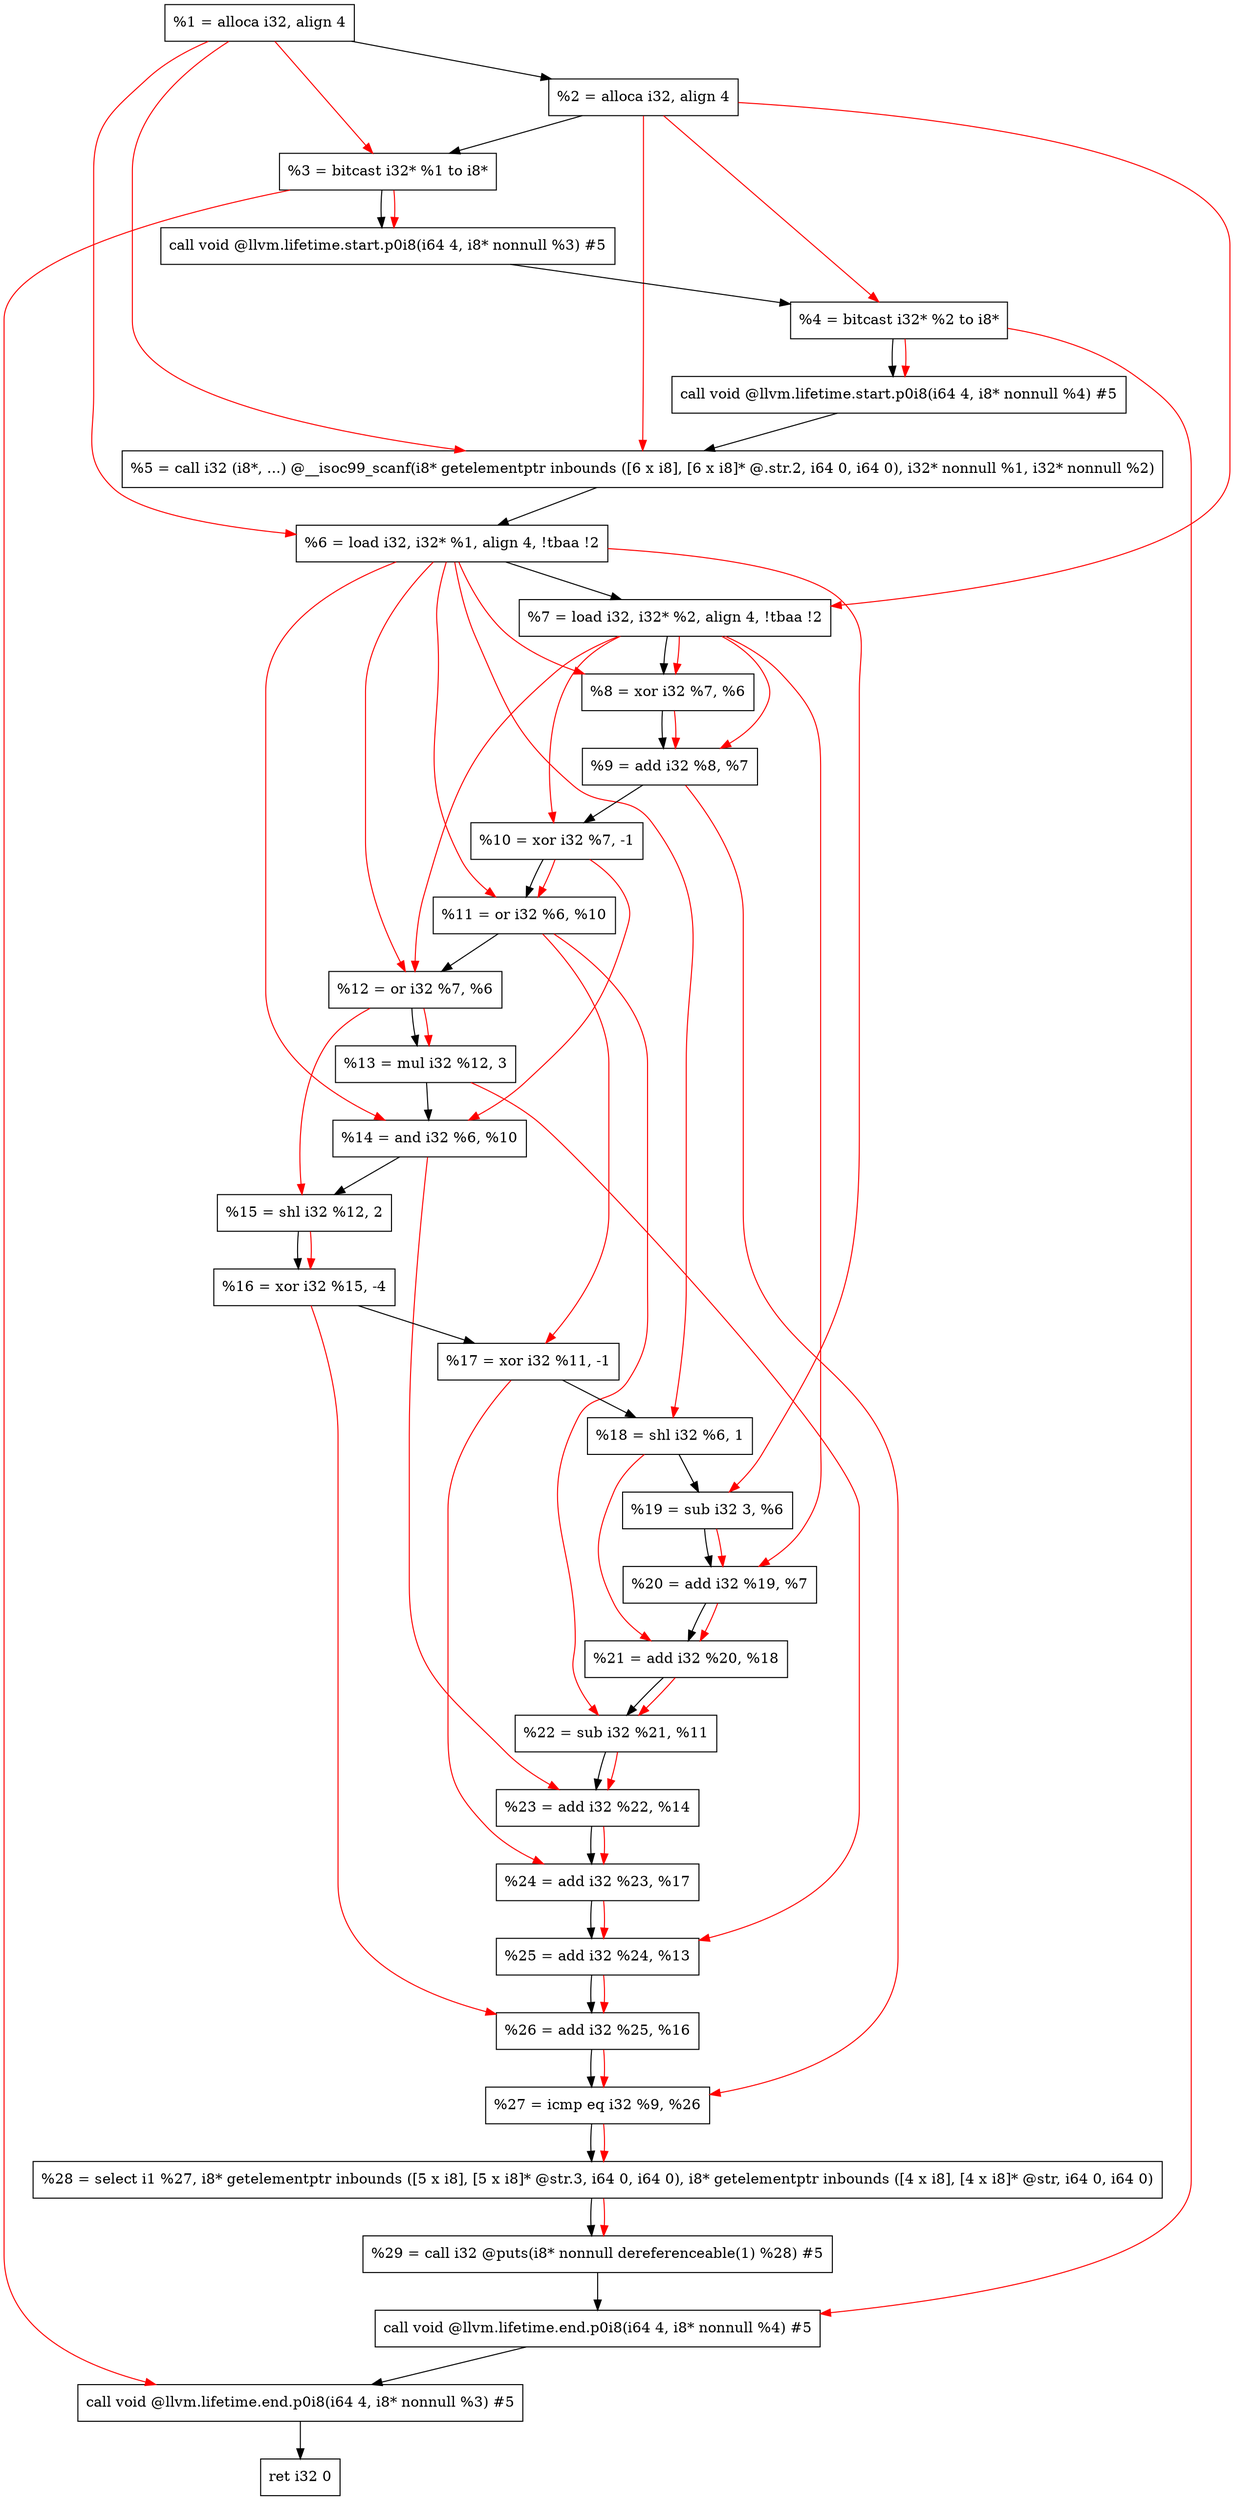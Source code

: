 digraph "DFG for'main' function" {
	Node0x2325b28[shape=record, label="  %1 = alloca i32, align 4"];
	Node0x2325ba8[shape=record, label="  %2 = alloca i32, align 4"];
	Node0x2325c38[shape=record, label="  %3 = bitcast i32* %1 to i8*"];
	Node0x2326098[shape=record, label="  call void @llvm.lifetime.start.p0i8(i64 4, i8* nonnull %3) #5"];
	Node0x2326178[shape=record, label="  %4 = bitcast i32* %2 to i8*"];
	Node0x2326298[shape=record, label="  call void @llvm.lifetime.start.p0i8(i64 4, i8* nonnull %4) #5"];
	Node0x23264d0[shape=record, label="  %5 = call i32 (i8*, ...) @__isoc99_scanf(i8* getelementptr inbounds ([6 x i8], [6 x i8]* @.str.2, i64 0, i64 0), i32* nonnull %1, i32* nonnull %2)"];
	Node0x2326588[shape=record, label="  %6 = load i32, i32* %1, align 4, !tbaa !2"];
	Node0x23274f8[shape=record, label="  %7 = load i32, i32* %2, align 4, !tbaa !2"];
	Node0x2327b80[shape=record, label="  %8 = xor i32 %7, %6"];
	Node0x2327bf0[shape=record, label="  %9 = add i32 %8, %7"];
	Node0x2327c60[shape=record, label="  %10 = xor i32 %7, -1"];
	Node0x2327cd0[shape=record, label="  %11 = or i32 %6, %10"];
	Node0x2327d40[shape=record, label="  %12 = or i32 %7, %6"];
	Node0x2327db0[shape=record, label="  %13 = mul i32 %12, 3"];
	Node0x2327e20[shape=record, label="  %14 = and i32 %6, %10"];
	Node0x2327e90[shape=record, label="  %15 = shl i32 %12, 2"];
	Node0x2327f00[shape=record, label="  %16 = xor i32 %15, -4"];
	Node0x2327f70[shape=record, label="  %17 = xor i32 %11, -1"];
	Node0x2327fe0[shape=record, label="  %18 = shl i32 %6, 1"];
	Node0x2328050[shape=record, label="  %19 = sub i32 3, %6"];
	Node0x23280c0[shape=record, label="  %20 = add i32 %19, %7"];
	Node0x2328130[shape=record, label="  %21 = add i32 %20, %18"];
	Node0x23281a0[shape=record, label="  %22 = sub i32 %21, %11"];
	Node0x2328210[shape=record, label="  %23 = add i32 %22, %14"];
	Node0x2328280[shape=record, label="  %24 = add i32 %23, %17"];
	Node0x23282f0[shape=record, label="  %25 = add i32 %24, %13"];
	Node0x2328360[shape=record, label="  %26 = add i32 %25, %16"];
	Node0x23283d0[shape=record, label="  %27 = icmp eq i32 %9, %26"];
	Node0x22c69d8[shape=record, label="  %28 = select i1 %27, i8* getelementptr inbounds ([5 x i8], [5 x i8]* @str.3, i64 0, i64 0), i8* getelementptr inbounds ([4 x i8], [4 x i8]* @str, i64 0, i64 0)"];
	Node0x2328460[shape=record, label="  %29 = call i32 @puts(i8* nonnull dereferenceable(1) %28) #5"];
	Node0x23286b8[shape=record, label="  call void @llvm.lifetime.end.p0i8(i64 4, i8* nonnull %4) #5"];
	Node0x2328818[shape=record, label="  call void @llvm.lifetime.end.p0i8(i64 4, i8* nonnull %3) #5"];
	Node0x23288d8[shape=record, label="  ret i32 0"];
	Node0x2325b28 -> Node0x2325ba8;
	Node0x2325ba8 -> Node0x2325c38;
	Node0x2325c38 -> Node0x2326098;
	Node0x2326098 -> Node0x2326178;
	Node0x2326178 -> Node0x2326298;
	Node0x2326298 -> Node0x23264d0;
	Node0x23264d0 -> Node0x2326588;
	Node0x2326588 -> Node0x23274f8;
	Node0x23274f8 -> Node0x2327b80;
	Node0x2327b80 -> Node0x2327bf0;
	Node0x2327bf0 -> Node0x2327c60;
	Node0x2327c60 -> Node0x2327cd0;
	Node0x2327cd0 -> Node0x2327d40;
	Node0x2327d40 -> Node0x2327db0;
	Node0x2327db0 -> Node0x2327e20;
	Node0x2327e20 -> Node0x2327e90;
	Node0x2327e90 -> Node0x2327f00;
	Node0x2327f00 -> Node0x2327f70;
	Node0x2327f70 -> Node0x2327fe0;
	Node0x2327fe0 -> Node0x2328050;
	Node0x2328050 -> Node0x23280c0;
	Node0x23280c0 -> Node0x2328130;
	Node0x2328130 -> Node0x23281a0;
	Node0x23281a0 -> Node0x2328210;
	Node0x2328210 -> Node0x2328280;
	Node0x2328280 -> Node0x23282f0;
	Node0x23282f0 -> Node0x2328360;
	Node0x2328360 -> Node0x23283d0;
	Node0x23283d0 -> Node0x22c69d8;
	Node0x22c69d8 -> Node0x2328460;
	Node0x2328460 -> Node0x23286b8;
	Node0x23286b8 -> Node0x2328818;
	Node0x2328818 -> Node0x23288d8;
edge [color=red]
	Node0x2325b28 -> Node0x2325c38;
	Node0x2325c38 -> Node0x2326098;
	Node0x2325ba8 -> Node0x2326178;
	Node0x2326178 -> Node0x2326298;
	Node0x2325b28 -> Node0x23264d0;
	Node0x2325ba8 -> Node0x23264d0;
	Node0x2325b28 -> Node0x2326588;
	Node0x2325ba8 -> Node0x23274f8;
	Node0x23274f8 -> Node0x2327b80;
	Node0x2326588 -> Node0x2327b80;
	Node0x2327b80 -> Node0x2327bf0;
	Node0x23274f8 -> Node0x2327bf0;
	Node0x23274f8 -> Node0x2327c60;
	Node0x2326588 -> Node0x2327cd0;
	Node0x2327c60 -> Node0x2327cd0;
	Node0x23274f8 -> Node0x2327d40;
	Node0x2326588 -> Node0x2327d40;
	Node0x2327d40 -> Node0x2327db0;
	Node0x2326588 -> Node0x2327e20;
	Node0x2327c60 -> Node0x2327e20;
	Node0x2327d40 -> Node0x2327e90;
	Node0x2327e90 -> Node0x2327f00;
	Node0x2327cd0 -> Node0x2327f70;
	Node0x2326588 -> Node0x2327fe0;
	Node0x2326588 -> Node0x2328050;
	Node0x2328050 -> Node0x23280c0;
	Node0x23274f8 -> Node0x23280c0;
	Node0x23280c0 -> Node0x2328130;
	Node0x2327fe0 -> Node0x2328130;
	Node0x2328130 -> Node0x23281a0;
	Node0x2327cd0 -> Node0x23281a0;
	Node0x23281a0 -> Node0x2328210;
	Node0x2327e20 -> Node0x2328210;
	Node0x2328210 -> Node0x2328280;
	Node0x2327f70 -> Node0x2328280;
	Node0x2328280 -> Node0x23282f0;
	Node0x2327db0 -> Node0x23282f0;
	Node0x23282f0 -> Node0x2328360;
	Node0x2327f00 -> Node0x2328360;
	Node0x2327bf0 -> Node0x23283d0;
	Node0x2328360 -> Node0x23283d0;
	Node0x23283d0 -> Node0x22c69d8;
	Node0x22c69d8 -> Node0x2328460;
	Node0x2326178 -> Node0x23286b8;
	Node0x2325c38 -> Node0x2328818;
}
